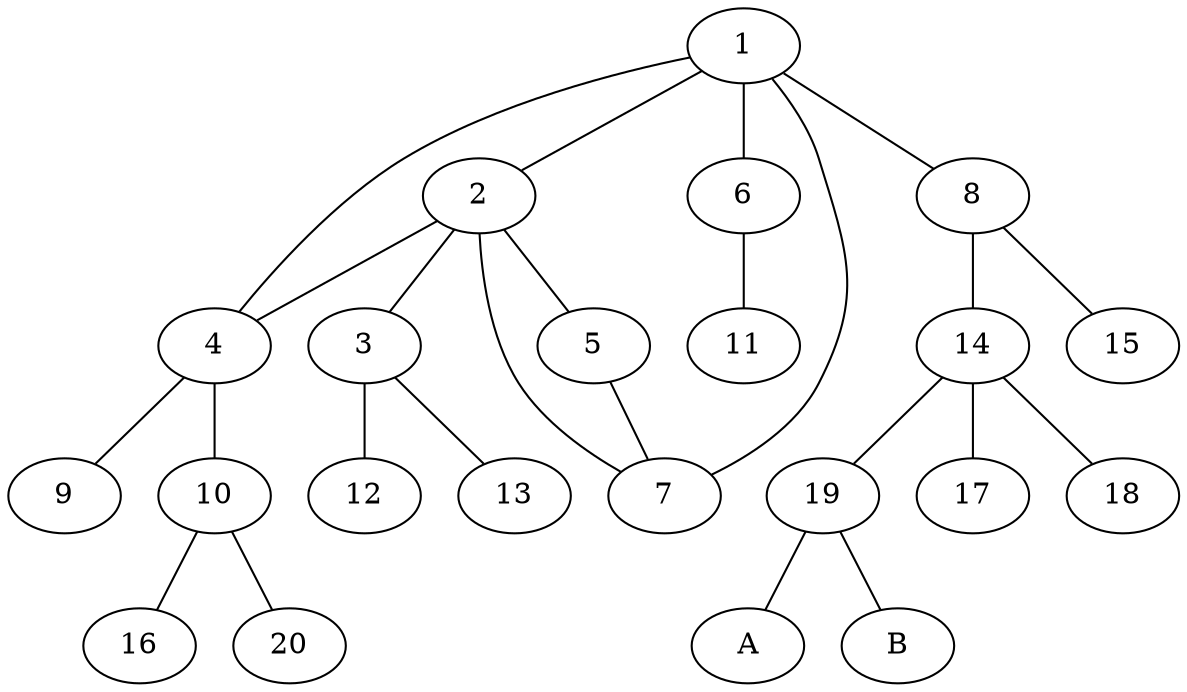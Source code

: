 strict graph G {
	1 -- {2 , 4 , 6, 7, 8}
    2 -- {3, 4, 5, 7};
	4 -- {9 , 10};
    5 -- {7};
	6 -- {11};
	8 -- {14, 15};
    3 -- {13, 12};
    10 -- {16, 20}
    14 -- {17, 18, 19}
    19 -- {A, B}
}